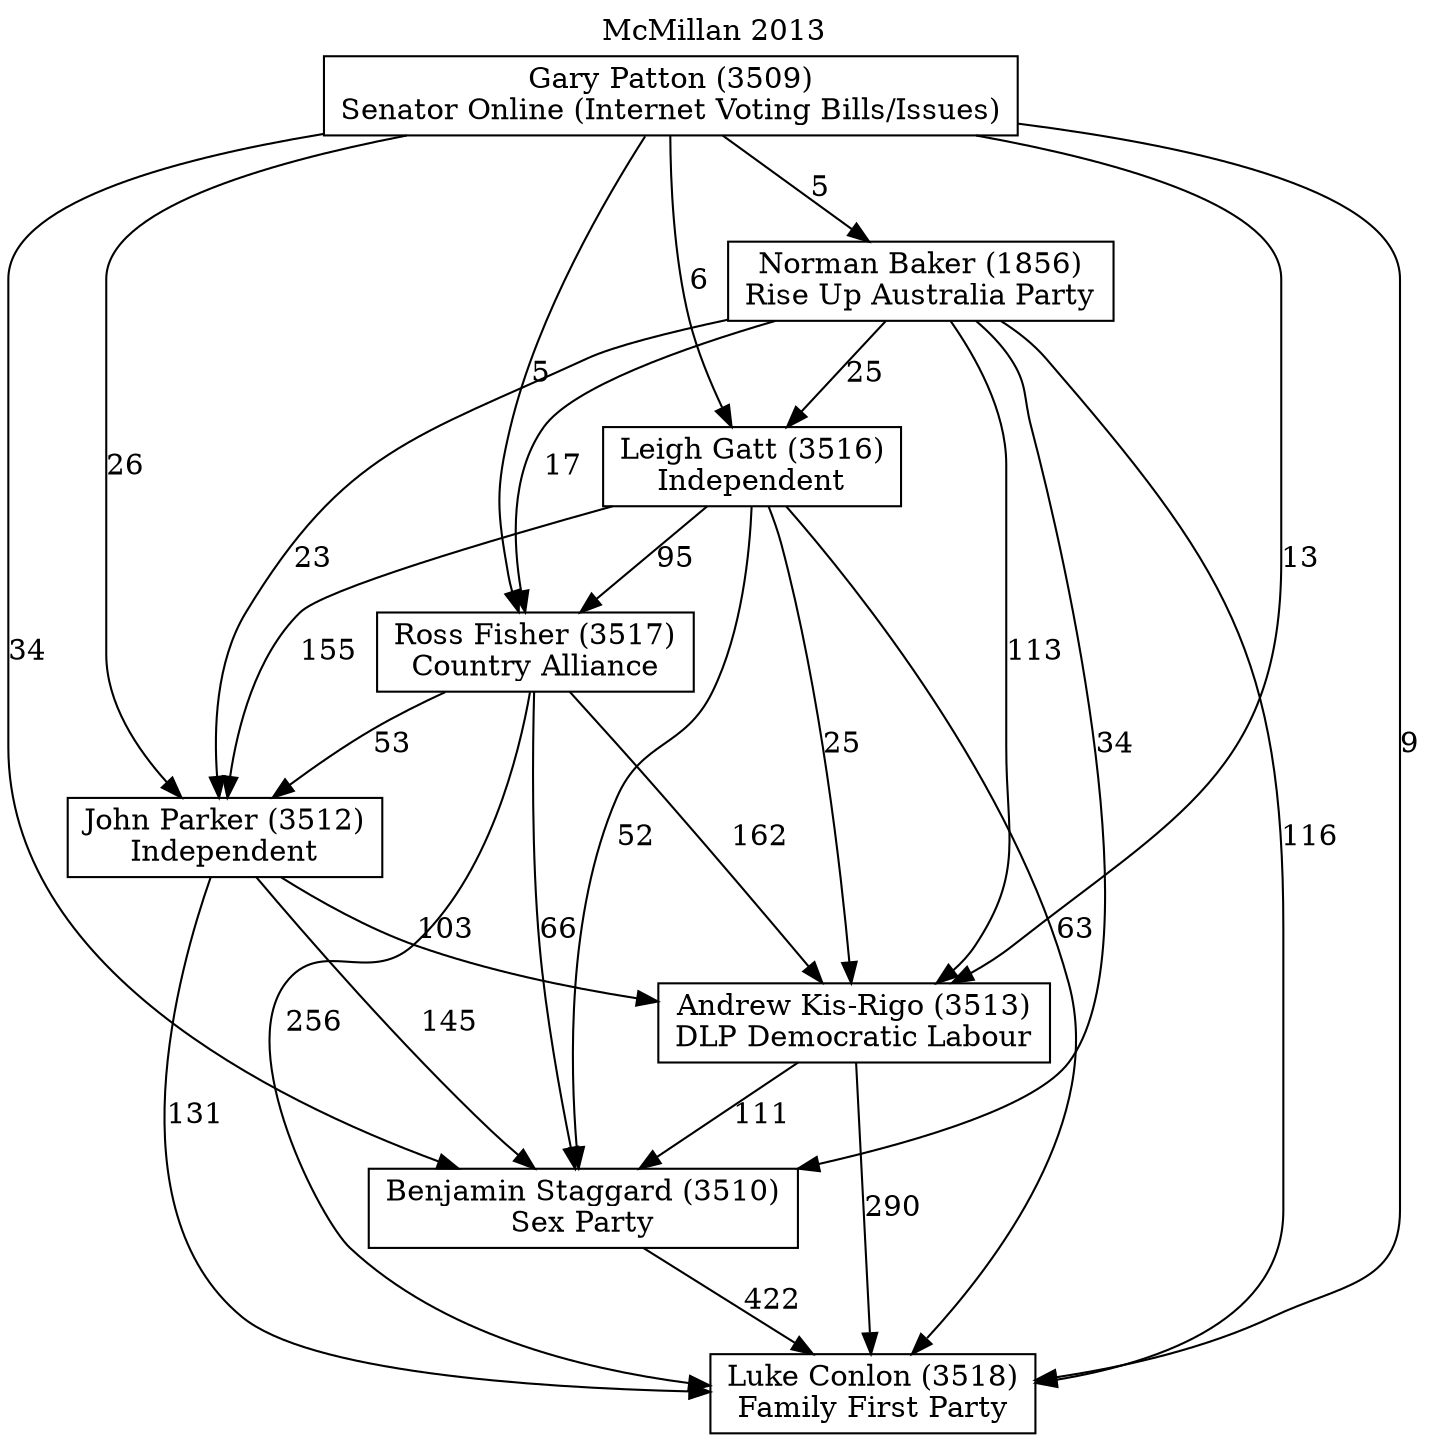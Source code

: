 // House preference flow
digraph "Luke Conlon (3518)_McMillan_2013" {
	graph [label="McMillan 2013" labelloc=t mclimit=10]
	node [shape=box]
	"Luke Conlon (3518)" [label="Luke Conlon (3518)
Family First Party"]
	"Benjamin Staggard (3510)" [label="Benjamin Staggard (3510)
Sex Party"]
	"Andrew Kis-Rigo (3513)" [label="Andrew Kis-Rigo (3513)
DLP Democratic Labour"]
	"John Parker (3512)" [label="John Parker (3512)
Independent"]
	"Ross Fisher (3517)" [label="Ross Fisher (3517)
Country Alliance"]
	"Leigh Gatt (3516)" [label="Leigh Gatt (3516)
Independent"]
	"Norman Baker (1856)" [label="Norman Baker (1856)
Rise Up Australia Party"]
	"Gary Patton (3509)" [label="Gary Patton (3509)
Senator Online (Internet Voting Bills/Issues)"]
	"Benjamin Staggard (3510)" -> "Luke Conlon (3518)" [label=422]
	"Andrew Kis-Rigo (3513)" -> "Benjamin Staggard (3510)" [label=111]
	"John Parker (3512)" -> "Andrew Kis-Rigo (3513)" [label=103]
	"Ross Fisher (3517)" -> "John Parker (3512)" [label=53]
	"Leigh Gatt (3516)" -> "Ross Fisher (3517)" [label=95]
	"Norman Baker (1856)" -> "Leigh Gatt (3516)" [label=25]
	"Gary Patton (3509)" -> "Norman Baker (1856)" [label=5]
	"Andrew Kis-Rigo (3513)" -> "Luke Conlon (3518)" [label=290]
	"John Parker (3512)" -> "Luke Conlon (3518)" [label=131]
	"Ross Fisher (3517)" -> "Luke Conlon (3518)" [label=256]
	"Leigh Gatt (3516)" -> "Luke Conlon (3518)" [label=63]
	"Norman Baker (1856)" -> "Luke Conlon (3518)" [label=116]
	"Gary Patton (3509)" -> "Luke Conlon (3518)" [label=9]
	"Gary Patton (3509)" -> "Leigh Gatt (3516)" [label=6]
	"Norman Baker (1856)" -> "Ross Fisher (3517)" [label=17]
	"Gary Patton (3509)" -> "Ross Fisher (3517)" [label=5]
	"Leigh Gatt (3516)" -> "John Parker (3512)" [label=155]
	"Norman Baker (1856)" -> "John Parker (3512)" [label=23]
	"Gary Patton (3509)" -> "John Parker (3512)" [label=26]
	"Ross Fisher (3517)" -> "Andrew Kis-Rigo (3513)" [label=162]
	"Leigh Gatt (3516)" -> "Andrew Kis-Rigo (3513)" [label=25]
	"Norman Baker (1856)" -> "Andrew Kis-Rigo (3513)" [label=113]
	"Gary Patton (3509)" -> "Andrew Kis-Rigo (3513)" [label=13]
	"John Parker (3512)" -> "Benjamin Staggard (3510)" [label=145]
	"Ross Fisher (3517)" -> "Benjamin Staggard (3510)" [label=66]
	"Leigh Gatt (3516)" -> "Benjamin Staggard (3510)" [label=52]
	"Norman Baker (1856)" -> "Benjamin Staggard (3510)" [label=34]
	"Gary Patton (3509)" -> "Benjamin Staggard (3510)" [label=34]
}
